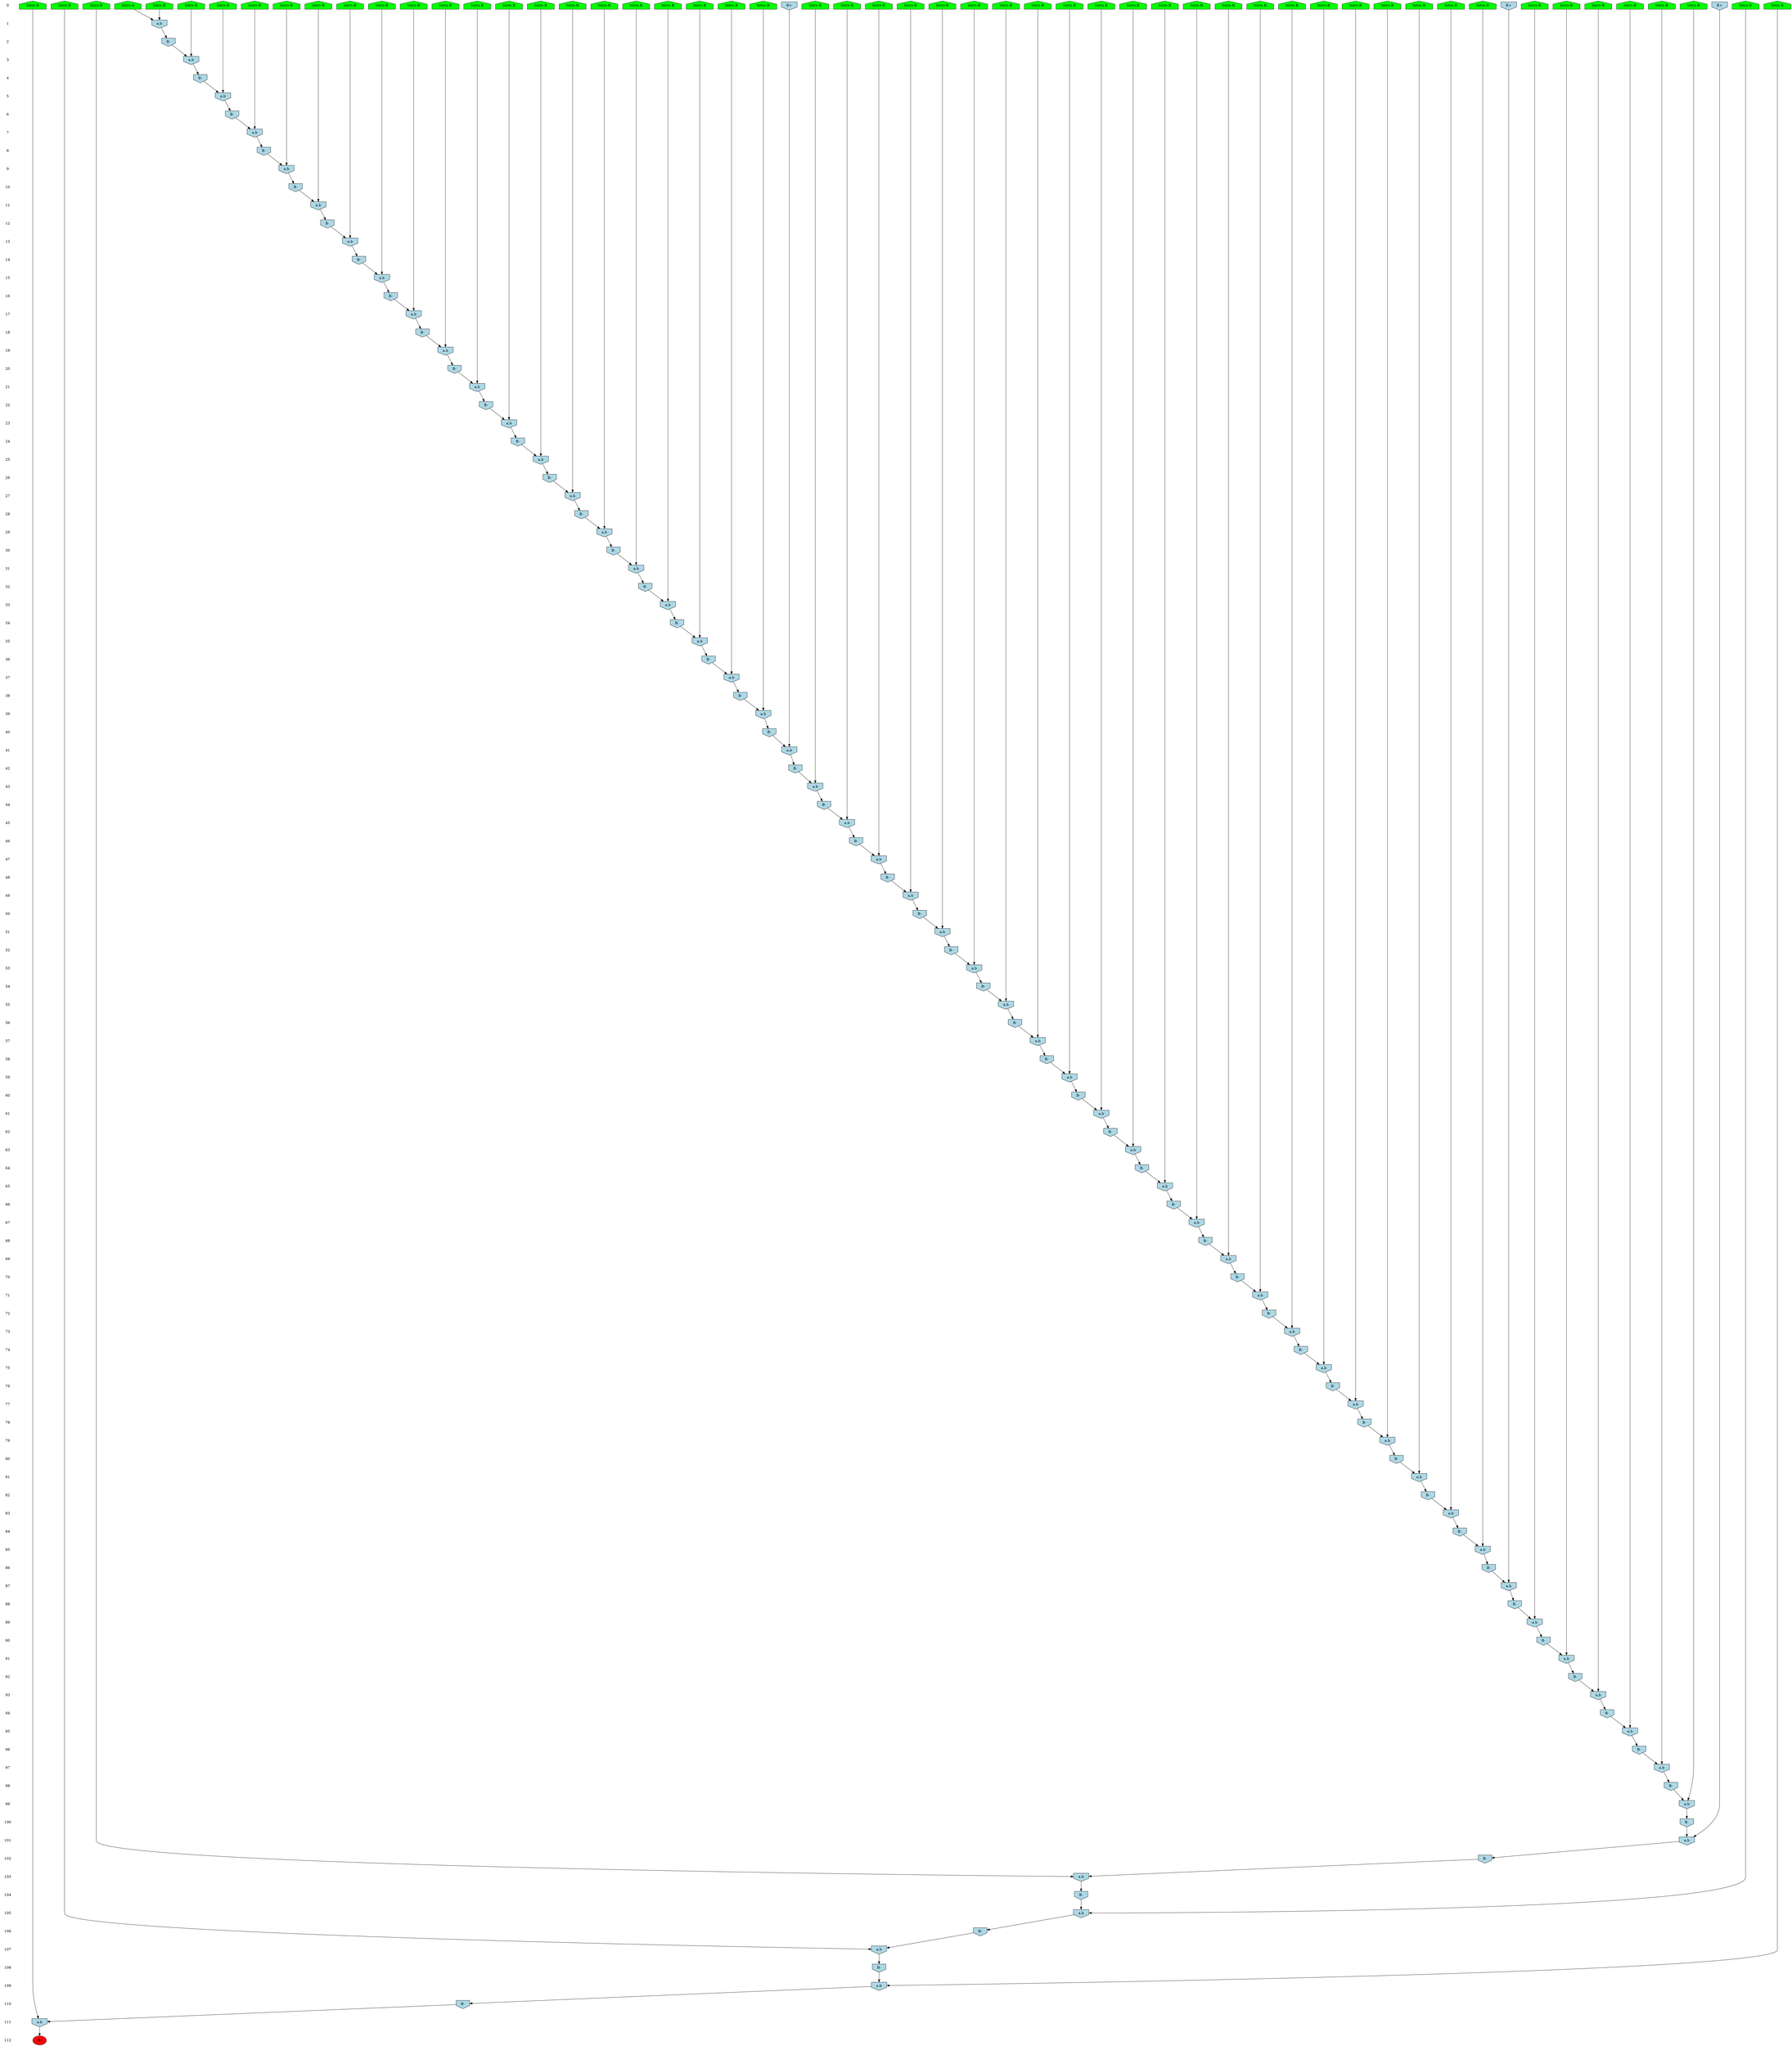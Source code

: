 /* Compression of 1 causal flows obtained in average at 4.904326E+01 t.u */
/* Compressed causal flows were: [56] */
digraph G{
 ranksep=.5 ; 
{ rank = same ; "0" [shape=plaintext] ; node_1 [label ="Intro B", shape=house, style=filled, fillcolor=green] ;
node_2 [label ="Intro B", shape=house, style=filled, fillcolor=green] ;
node_3 [label ="Intro B", shape=house, style=filled, fillcolor=green] ;
node_4 [label ="Intro B", shape=house, style=filled, fillcolor=green] ;
node_5 [label ="Intro B", shape=house, style=filled, fillcolor=green] ;
node_6 [label ="Intro B", shape=house, style=filled, fillcolor=green] ;
node_7 [label ="Intro B", shape=house, style=filled, fillcolor=green] ;
node_8 [label ="Intro B", shape=house, style=filled, fillcolor=green] ;
node_9 [label ="Intro B", shape=house, style=filled, fillcolor=green] ;
node_10 [label ="Intro B", shape=house, style=filled, fillcolor=green] ;
node_11 [label ="Intro B", shape=house, style=filled, fillcolor=green] ;
node_12 [label ="Intro B", shape=house, style=filled, fillcolor=green] ;
node_13 [label ="Intro B", shape=house, style=filled, fillcolor=green] ;
node_14 [label ="Intro B", shape=house, style=filled, fillcolor=green] ;
node_15 [label ="Intro B", shape=house, style=filled, fillcolor=green] ;
node_16 [label ="Intro B", shape=house, style=filled, fillcolor=green] ;
node_17 [label ="Intro B", shape=house, style=filled, fillcolor=green] ;
node_18 [label ="Intro B", shape=house, style=filled, fillcolor=green] ;
node_19 [label ="Intro B", shape=house, style=filled, fillcolor=green] ;
node_20 [label ="Intro B", shape=house, style=filled, fillcolor=green] ;
node_21 [label ="Intro B", shape=house, style=filled, fillcolor=green] ;
node_22 [label ="Intro B", shape=house, style=filled, fillcolor=green] ;
node_23 [label ="Intro B", shape=house, style=filled, fillcolor=green] ;
node_24 [label ="Intro B", shape=house, style=filled, fillcolor=green] ;
node_25 [label ="Intro B", shape=house, style=filled, fillcolor=green] ;
node_26 [label ="Intro B", shape=house, style=filled, fillcolor=green] ;
node_27 [label ="Intro B", shape=house, style=filled, fillcolor=green] ;
node_28 [label ="Intro B", shape=house, style=filled, fillcolor=green] ;
node_29 [label ="Intro B", shape=house, style=filled, fillcolor=green] ;
node_30 [label ="Intro B", shape=house, style=filled, fillcolor=green] ;
node_31 [label ="Intro B", shape=house, style=filled, fillcolor=green] ;
node_32 [label ="Intro B", shape=house, style=filled, fillcolor=green] ;
node_33 [label ="Intro B", shape=house, style=filled, fillcolor=green] ;
node_34 [label ="Intro B", shape=house, style=filled, fillcolor=green] ;
node_35 [label ="Intro B", shape=house, style=filled, fillcolor=green] ;
node_36 [label ="Intro B", shape=house, style=filled, fillcolor=green] ;
node_37 [label ="Intro B", shape=house, style=filled, fillcolor=green] ;
node_38 [label ="Intro B", shape=house, style=filled, fillcolor=green] ;
node_39 [label ="Intro B", shape=house, style=filled, fillcolor=green] ;
node_40 [label ="Intro B", shape=house, style=filled, fillcolor=green] ;
node_41 [label ="Intro B", shape=house, style=filled, fillcolor=green] ;
node_42 [label ="Intro B", shape=house, style=filled, fillcolor=green] ;
node_43 [label ="Intro B", shape=house, style=filled, fillcolor=green] ;
node_44 [label ="Intro B", shape=house, style=filled, fillcolor=green] ;
node_45 [label ="Intro B", shape=house, style=filled, fillcolor=green] ;
node_46 [label ="Intro B", shape=house, style=filled, fillcolor=green] ;
node_47 [label ="Intro B", shape=house, style=filled, fillcolor=green] ;
node_48 [label ="Intro B", shape=house, style=filled, fillcolor=green] ;
node_49 [label ="Intro B", shape=house, style=filled, fillcolor=green] ;
node_50 [label ="Intro B", shape=house, style=filled, fillcolor=green] ;
node_51 [label ="Intro B", shape=house, style=filled, fillcolor=green] ;
node_52 [label ="Intro B", shape=house, style=filled, fillcolor=green] ;
node_53 [label ="Intro B", shape=house, style=filled, fillcolor=green] ;
node_54 [label ="Intro A", shape=house, style=filled, fillcolor=green] ;
node_60 [label="B+", shape=invhouse, style=filled, fillcolor = lightblue] ;
node_69 [label="B+", shape=invhouse, style=filled, fillcolor = lightblue] ;
node_122 [label="B+", shape=invhouse, style=filled, fillcolor = lightblue] ;
}
{ rank = same ; "1" [shape=plaintext] ; node_55 [label="a.b", shape=invhouse, style=filled, fillcolor = lightblue] ;
}
{ rank = same ; "2" [shape=plaintext] ; node_56 [label="B-", shape=invhouse, style=filled, fillcolor = lightblue] ;
}
{ rank = same ; "3" [shape=plaintext] ; node_57 [label="a.b", shape=invhouse, style=filled, fillcolor = lightblue] ;
}
{ rank = same ; "4" [shape=plaintext] ; node_58 [label="B-", shape=invhouse, style=filled, fillcolor = lightblue] ;
}
{ rank = same ; "5" [shape=plaintext] ; node_59 [label="a.b", shape=invhouse, style=filled, fillcolor = lightblue] ;
}
{ rank = same ; "6" [shape=plaintext] ; node_61 [label="B-", shape=invhouse, style=filled, fillcolor = lightblue] ;
}
{ rank = same ; "7" [shape=plaintext] ; node_62 [label="a.b", shape=invhouse, style=filled, fillcolor = lightblue] ;
}
{ rank = same ; "8" [shape=plaintext] ; node_63 [label="B-", shape=invhouse, style=filled, fillcolor = lightblue] ;
}
{ rank = same ; "9" [shape=plaintext] ; node_64 [label="a.b", shape=invhouse, style=filled, fillcolor = lightblue] ;
}
{ rank = same ; "10" [shape=plaintext] ; node_65 [label="B-", shape=invhouse, style=filled, fillcolor = lightblue] ;
}
{ rank = same ; "11" [shape=plaintext] ; node_66 [label="a.b", shape=invhouse, style=filled, fillcolor = lightblue] ;
}
{ rank = same ; "12" [shape=plaintext] ; node_67 [label="B-", shape=invhouse, style=filled, fillcolor = lightblue] ;
}
{ rank = same ; "13" [shape=plaintext] ; node_68 [label="a.b", shape=invhouse, style=filled, fillcolor = lightblue] ;
}
{ rank = same ; "14" [shape=plaintext] ; node_70 [label="B-", shape=invhouse, style=filled, fillcolor = lightblue] ;
}
{ rank = same ; "15" [shape=plaintext] ; node_71 [label="a.b", shape=invhouse, style=filled, fillcolor = lightblue] ;
}
{ rank = same ; "16" [shape=plaintext] ; node_72 [label="B-", shape=invhouse, style=filled, fillcolor = lightblue] ;
}
{ rank = same ; "17" [shape=plaintext] ; node_73 [label="a.b", shape=invhouse, style=filled, fillcolor = lightblue] ;
}
{ rank = same ; "18" [shape=plaintext] ; node_74 [label="B-", shape=invhouse, style=filled, fillcolor = lightblue] ;
}
{ rank = same ; "19" [shape=plaintext] ; node_75 [label="a.b", shape=invhouse, style=filled, fillcolor = lightblue] ;
}
{ rank = same ; "20" [shape=plaintext] ; node_76 [label="B-", shape=invhouse, style=filled, fillcolor = lightblue] ;
}
{ rank = same ; "21" [shape=plaintext] ; node_77 [label="a.b", shape=invhouse, style=filled, fillcolor = lightblue] ;
}
{ rank = same ; "22" [shape=plaintext] ; node_78 [label="B-", shape=invhouse, style=filled, fillcolor = lightblue] ;
}
{ rank = same ; "23" [shape=plaintext] ; node_79 [label="a.b", shape=invhouse, style=filled, fillcolor = lightblue] ;
}
{ rank = same ; "24" [shape=plaintext] ; node_80 [label="B-", shape=invhouse, style=filled, fillcolor = lightblue] ;
}
{ rank = same ; "25" [shape=plaintext] ; node_81 [label="a.b", shape=invhouse, style=filled, fillcolor = lightblue] ;
}
{ rank = same ; "26" [shape=plaintext] ; node_82 [label="B-", shape=invhouse, style=filled, fillcolor = lightblue] ;
}
{ rank = same ; "27" [shape=plaintext] ; node_83 [label="a.b", shape=invhouse, style=filled, fillcolor = lightblue] ;
}
{ rank = same ; "28" [shape=plaintext] ; node_84 [label="B-", shape=invhouse, style=filled, fillcolor = lightblue] ;
}
{ rank = same ; "29" [shape=plaintext] ; node_85 [label="a.b", shape=invhouse, style=filled, fillcolor = lightblue] ;
}
{ rank = same ; "30" [shape=plaintext] ; node_86 [label="B-", shape=invhouse, style=filled, fillcolor = lightblue] ;
}
{ rank = same ; "31" [shape=plaintext] ; node_87 [label="a.b", shape=invhouse, style=filled, fillcolor = lightblue] ;
}
{ rank = same ; "32" [shape=plaintext] ; node_88 [label="B-", shape=invhouse, style=filled, fillcolor = lightblue] ;
}
{ rank = same ; "33" [shape=plaintext] ; node_89 [label="a.b", shape=invhouse, style=filled, fillcolor = lightblue] ;
}
{ rank = same ; "34" [shape=plaintext] ; node_90 [label="B-", shape=invhouse, style=filled, fillcolor = lightblue] ;
}
{ rank = same ; "35" [shape=plaintext] ; node_91 [label="a.b", shape=invhouse, style=filled, fillcolor = lightblue] ;
}
{ rank = same ; "36" [shape=plaintext] ; node_92 [label="B-", shape=invhouse, style=filled, fillcolor = lightblue] ;
}
{ rank = same ; "37" [shape=plaintext] ; node_93 [label="a.b", shape=invhouse, style=filled, fillcolor = lightblue] ;
}
{ rank = same ; "38" [shape=plaintext] ; node_94 [label="B-", shape=invhouse, style=filled, fillcolor = lightblue] ;
}
{ rank = same ; "39" [shape=plaintext] ; node_95 [label="a.b", shape=invhouse, style=filled, fillcolor = lightblue] ;
}
{ rank = same ; "40" [shape=plaintext] ; node_96 [label="B-", shape=invhouse, style=filled, fillcolor = lightblue] ;
}
{ rank = same ; "41" [shape=plaintext] ; node_97 [label="a.b", shape=invhouse, style=filled, fillcolor = lightblue] ;
}
{ rank = same ; "42" [shape=plaintext] ; node_98 [label="B-", shape=invhouse, style=filled, fillcolor = lightblue] ;
}
{ rank = same ; "43" [shape=plaintext] ; node_99 [label="a.b", shape=invhouse, style=filled, fillcolor = lightblue] ;
}
{ rank = same ; "44" [shape=plaintext] ; node_100 [label="B-", shape=invhouse, style=filled, fillcolor = lightblue] ;
}
{ rank = same ; "45" [shape=plaintext] ; node_101 [label="a.b", shape=invhouse, style=filled, fillcolor = lightblue] ;
}
{ rank = same ; "46" [shape=plaintext] ; node_102 [label="B-", shape=invhouse, style=filled, fillcolor = lightblue] ;
}
{ rank = same ; "47" [shape=plaintext] ; node_103 [label="a.b", shape=invhouse, style=filled, fillcolor = lightblue] ;
}
{ rank = same ; "48" [shape=plaintext] ; node_104 [label="B-", shape=invhouse, style=filled, fillcolor = lightblue] ;
}
{ rank = same ; "49" [shape=plaintext] ; node_105 [label="a.b", shape=invhouse, style=filled, fillcolor = lightblue] ;
}
{ rank = same ; "50" [shape=plaintext] ; node_106 [label="B-", shape=invhouse, style=filled, fillcolor = lightblue] ;
}
{ rank = same ; "51" [shape=plaintext] ; node_107 [label="a.b", shape=invhouse, style=filled, fillcolor = lightblue] ;
}
{ rank = same ; "52" [shape=plaintext] ; node_108 [label="B-", shape=invhouse, style=filled, fillcolor = lightblue] ;
}
{ rank = same ; "53" [shape=plaintext] ; node_109 [label="a.b", shape=invhouse, style=filled, fillcolor = lightblue] ;
}
{ rank = same ; "54" [shape=plaintext] ; node_110 [label="B-", shape=invhouse, style=filled, fillcolor = lightblue] ;
}
{ rank = same ; "55" [shape=plaintext] ; node_111 [label="a.b", shape=invhouse, style=filled, fillcolor = lightblue] ;
}
{ rank = same ; "56" [shape=plaintext] ; node_112 [label="B-", shape=invhouse, style=filled, fillcolor = lightblue] ;
}
{ rank = same ; "57" [shape=plaintext] ; node_113 [label="a.b", shape=invhouse, style=filled, fillcolor = lightblue] ;
}
{ rank = same ; "58" [shape=plaintext] ; node_114 [label="B-", shape=invhouse, style=filled, fillcolor = lightblue] ;
}
{ rank = same ; "59" [shape=plaintext] ; node_115 [label="a.b", shape=invhouse, style=filled, fillcolor = lightblue] ;
}
{ rank = same ; "60" [shape=plaintext] ; node_116 [label="B-", shape=invhouse, style=filled, fillcolor = lightblue] ;
}
{ rank = same ; "61" [shape=plaintext] ; node_117 [label="a.b", shape=invhouse, style=filled, fillcolor = lightblue] ;
}
{ rank = same ; "62" [shape=plaintext] ; node_118 [label="B-", shape=invhouse, style=filled, fillcolor = lightblue] ;
}
{ rank = same ; "63" [shape=plaintext] ; node_119 [label="a.b", shape=invhouse, style=filled, fillcolor = lightblue] ;
}
{ rank = same ; "64" [shape=plaintext] ; node_120 [label="B-", shape=invhouse, style=filled, fillcolor = lightblue] ;
}
{ rank = same ; "65" [shape=plaintext] ; node_121 [label="a.b", shape=invhouse, style=filled, fillcolor = lightblue] ;
}
{ rank = same ; "66" [shape=plaintext] ; node_123 [label="B-", shape=invhouse, style=filled, fillcolor = lightblue] ;
}
{ rank = same ; "67" [shape=plaintext] ; node_124 [label="a.b", shape=invhouse, style=filled, fillcolor = lightblue] ;
}
{ rank = same ; "68" [shape=plaintext] ; node_125 [label="B-", shape=invhouse, style=filled, fillcolor = lightblue] ;
}
{ rank = same ; "69" [shape=plaintext] ; node_126 [label="a.b", shape=invhouse, style=filled, fillcolor = lightblue] ;
}
{ rank = same ; "70" [shape=plaintext] ; node_127 [label="B-", shape=invhouse, style=filled, fillcolor = lightblue] ;
}
{ rank = same ; "71" [shape=plaintext] ; node_128 [label="a.b", shape=invhouse, style=filled, fillcolor = lightblue] ;
}
{ rank = same ; "72" [shape=plaintext] ; node_129 [label="B-", shape=invhouse, style=filled, fillcolor = lightblue] ;
}
{ rank = same ; "73" [shape=plaintext] ; node_130 [label="a.b", shape=invhouse, style=filled, fillcolor = lightblue] ;
}
{ rank = same ; "74" [shape=plaintext] ; node_131 [label="B-", shape=invhouse, style=filled, fillcolor = lightblue] ;
}
{ rank = same ; "75" [shape=plaintext] ; node_132 [label="a.b", shape=invhouse, style=filled, fillcolor = lightblue] ;
}
{ rank = same ; "76" [shape=plaintext] ; node_133 [label="B-", shape=invhouse, style=filled, fillcolor = lightblue] ;
}
{ rank = same ; "77" [shape=plaintext] ; node_134 [label="a.b", shape=invhouse, style=filled, fillcolor = lightblue] ;
}
{ rank = same ; "78" [shape=plaintext] ; node_135 [label="B-", shape=invhouse, style=filled, fillcolor = lightblue] ;
}
{ rank = same ; "79" [shape=plaintext] ; node_136 [label="a.b", shape=invhouse, style=filled, fillcolor = lightblue] ;
}
{ rank = same ; "80" [shape=plaintext] ; node_137 [label="B-", shape=invhouse, style=filled, fillcolor = lightblue] ;
}
{ rank = same ; "81" [shape=plaintext] ; node_138 [label="a.b", shape=invhouse, style=filled, fillcolor = lightblue] ;
}
{ rank = same ; "82" [shape=plaintext] ; node_139 [label="B-", shape=invhouse, style=filled, fillcolor = lightblue] ;
}
{ rank = same ; "83" [shape=plaintext] ; node_140 [label="a.b", shape=invhouse, style=filled, fillcolor = lightblue] ;
}
{ rank = same ; "84" [shape=plaintext] ; node_141 [label="B-", shape=invhouse, style=filled, fillcolor = lightblue] ;
}
{ rank = same ; "85" [shape=plaintext] ; node_142 [label="a.b", shape=invhouse, style=filled, fillcolor = lightblue] ;
}
{ rank = same ; "86" [shape=plaintext] ; node_143 [label="B-", shape=invhouse, style=filled, fillcolor = lightblue] ;
}
{ rank = same ; "87" [shape=plaintext] ; node_144 [label="a.b", shape=invhouse, style=filled, fillcolor = lightblue] ;
}
{ rank = same ; "88" [shape=plaintext] ; node_145 [label="B-", shape=invhouse, style=filled, fillcolor = lightblue] ;
}
{ rank = same ; "89" [shape=plaintext] ; node_146 [label="a.b", shape=invhouse, style=filled, fillcolor = lightblue] ;
}
{ rank = same ; "90" [shape=plaintext] ; node_147 [label="B-", shape=invhouse, style=filled, fillcolor = lightblue] ;
}
{ rank = same ; "91" [shape=plaintext] ; node_148 [label="a.b", shape=invhouse, style=filled, fillcolor = lightblue] ;
}
{ rank = same ; "92" [shape=plaintext] ; node_149 [label="B-", shape=invhouse, style=filled, fillcolor = lightblue] ;
}
{ rank = same ; "93" [shape=plaintext] ; node_150 [label="a.b", shape=invhouse, style=filled, fillcolor = lightblue] ;
}
{ rank = same ; "94" [shape=plaintext] ; node_151 [label="B-", shape=invhouse, style=filled, fillcolor = lightblue] ;
}
{ rank = same ; "95" [shape=plaintext] ; node_152 [label="a.b", shape=invhouse, style=filled, fillcolor = lightblue] ;
}
{ rank = same ; "96" [shape=plaintext] ; node_153 [label="B-", shape=invhouse, style=filled, fillcolor = lightblue] ;
}
{ rank = same ; "97" [shape=plaintext] ; node_154 [label="a.b", shape=invhouse, style=filled, fillcolor = lightblue] ;
}
{ rank = same ; "98" [shape=plaintext] ; node_155 [label="B-", shape=invhouse, style=filled, fillcolor = lightblue] ;
}
{ rank = same ; "99" [shape=plaintext] ; node_156 [label="a.b", shape=invhouse, style=filled, fillcolor = lightblue] ;
}
{ rank = same ; "100" [shape=plaintext] ; node_157 [label="B-", shape=invhouse, style=filled, fillcolor = lightblue] ;
}
{ rank = same ; "101" [shape=plaintext] ; node_158 [label="a.b", shape=invhouse, style=filled, fillcolor = lightblue] ;
}
{ rank = same ; "102" [shape=plaintext] ; node_159 [label="B-", shape=invhouse, style=filled, fillcolor = lightblue] ;
}
{ rank = same ; "103" [shape=plaintext] ; node_160 [label="a.b", shape=invhouse, style=filled, fillcolor = lightblue] ;
}
{ rank = same ; "104" [shape=plaintext] ; node_161 [label="B-", shape=invhouse, style=filled, fillcolor = lightblue] ;
}
{ rank = same ; "105" [shape=plaintext] ; node_162 [label="a.b", shape=invhouse, style=filled, fillcolor = lightblue] ;
}
{ rank = same ; "106" [shape=plaintext] ; node_163 [label="B-", shape=invhouse, style=filled, fillcolor = lightblue] ;
}
{ rank = same ; "107" [shape=plaintext] ; node_164 [label="a.b", shape=invhouse, style=filled, fillcolor = lightblue] ;
}
{ rank = same ; "108" [shape=plaintext] ; node_165 [label="B-", shape=invhouse, style=filled, fillcolor = lightblue] ;
}
{ rank = same ; "109" [shape=plaintext] ; node_166 [label="a.b", shape=invhouse, style=filled, fillcolor = lightblue] ;
}
{ rank = same ; "110" [shape=plaintext] ; node_167 [label="B-", shape=invhouse, style=filled, fillcolor = lightblue] ;
}
{ rank = same ; "111" [shape=plaintext] ; node_168 [label="a.b", shape=invhouse, style=filled, fillcolor = lightblue] ;
}
{ rank = same ; "112" [shape=plaintext] ; node_169 [label ="B-", style=filled, fillcolor=red] ;
}
"0" -> "1" [style="invis"]; 
"1" -> "2" [style="invis"]; 
"2" -> "3" [style="invis"]; 
"3" -> "4" [style="invis"]; 
"4" -> "5" [style="invis"]; 
"5" -> "6" [style="invis"]; 
"6" -> "7" [style="invis"]; 
"7" -> "8" [style="invis"]; 
"8" -> "9" [style="invis"]; 
"9" -> "10" [style="invis"]; 
"10" -> "11" [style="invis"]; 
"11" -> "12" [style="invis"]; 
"12" -> "13" [style="invis"]; 
"13" -> "14" [style="invis"]; 
"14" -> "15" [style="invis"]; 
"15" -> "16" [style="invis"]; 
"16" -> "17" [style="invis"]; 
"17" -> "18" [style="invis"]; 
"18" -> "19" [style="invis"]; 
"19" -> "20" [style="invis"]; 
"20" -> "21" [style="invis"]; 
"21" -> "22" [style="invis"]; 
"22" -> "23" [style="invis"]; 
"23" -> "24" [style="invis"]; 
"24" -> "25" [style="invis"]; 
"25" -> "26" [style="invis"]; 
"26" -> "27" [style="invis"]; 
"27" -> "28" [style="invis"]; 
"28" -> "29" [style="invis"]; 
"29" -> "30" [style="invis"]; 
"30" -> "31" [style="invis"]; 
"31" -> "32" [style="invis"]; 
"32" -> "33" [style="invis"]; 
"33" -> "34" [style="invis"]; 
"34" -> "35" [style="invis"]; 
"35" -> "36" [style="invis"]; 
"36" -> "37" [style="invis"]; 
"37" -> "38" [style="invis"]; 
"38" -> "39" [style="invis"]; 
"39" -> "40" [style="invis"]; 
"40" -> "41" [style="invis"]; 
"41" -> "42" [style="invis"]; 
"42" -> "43" [style="invis"]; 
"43" -> "44" [style="invis"]; 
"44" -> "45" [style="invis"]; 
"45" -> "46" [style="invis"]; 
"46" -> "47" [style="invis"]; 
"47" -> "48" [style="invis"]; 
"48" -> "49" [style="invis"]; 
"49" -> "50" [style="invis"]; 
"50" -> "51" [style="invis"]; 
"51" -> "52" [style="invis"]; 
"52" -> "53" [style="invis"]; 
"53" -> "54" [style="invis"]; 
"54" -> "55" [style="invis"]; 
"55" -> "56" [style="invis"]; 
"56" -> "57" [style="invis"]; 
"57" -> "58" [style="invis"]; 
"58" -> "59" [style="invis"]; 
"59" -> "60" [style="invis"]; 
"60" -> "61" [style="invis"]; 
"61" -> "62" [style="invis"]; 
"62" -> "63" [style="invis"]; 
"63" -> "64" [style="invis"]; 
"64" -> "65" [style="invis"]; 
"65" -> "66" [style="invis"]; 
"66" -> "67" [style="invis"]; 
"67" -> "68" [style="invis"]; 
"68" -> "69" [style="invis"]; 
"69" -> "70" [style="invis"]; 
"70" -> "71" [style="invis"]; 
"71" -> "72" [style="invis"]; 
"72" -> "73" [style="invis"]; 
"73" -> "74" [style="invis"]; 
"74" -> "75" [style="invis"]; 
"75" -> "76" [style="invis"]; 
"76" -> "77" [style="invis"]; 
"77" -> "78" [style="invis"]; 
"78" -> "79" [style="invis"]; 
"79" -> "80" [style="invis"]; 
"80" -> "81" [style="invis"]; 
"81" -> "82" [style="invis"]; 
"82" -> "83" [style="invis"]; 
"83" -> "84" [style="invis"]; 
"84" -> "85" [style="invis"]; 
"85" -> "86" [style="invis"]; 
"86" -> "87" [style="invis"]; 
"87" -> "88" [style="invis"]; 
"88" -> "89" [style="invis"]; 
"89" -> "90" [style="invis"]; 
"90" -> "91" [style="invis"]; 
"91" -> "92" [style="invis"]; 
"92" -> "93" [style="invis"]; 
"93" -> "94" [style="invis"]; 
"94" -> "95" [style="invis"]; 
"95" -> "96" [style="invis"]; 
"96" -> "97" [style="invis"]; 
"97" -> "98" [style="invis"]; 
"98" -> "99" [style="invis"]; 
"99" -> "100" [style="invis"]; 
"100" -> "101" [style="invis"]; 
"101" -> "102" [style="invis"]; 
"102" -> "103" [style="invis"]; 
"103" -> "104" [style="invis"]; 
"104" -> "105" [style="invis"]; 
"105" -> "106" [style="invis"]; 
"106" -> "107" [style="invis"]; 
"107" -> "108" [style="invis"]; 
"108" -> "109" [style="invis"]; 
"109" -> "110" [style="invis"]; 
"110" -> "111" [style="invis"]; 
"111" -> "112" [style="invis"]; 
node_6 -> node_55
node_54 -> node_55
node_55 -> node_56
node_20 -> node_57
node_56 -> node_57
node_57 -> node_58
node_16 -> node_59
node_58 -> node_59
node_59 -> node_61
node_48 -> node_62
node_61 -> node_62
node_62 -> node_63
node_11 -> node_64
node_63 -> node_64
node_64 -> node_65
node_34 -> node_66
node_65 -> node_66
node_66 -> node_67
node_38 -> node_68
node_67 -> node_68
node_68 -> node_70
node_45 -> node_71
node_70 -> node_71
node_71 -> node_72
node_22 -> node_73
node_72 -> node_73
node_73 -> node_74
node_9 -> node_75
node_74 -> node_75
node_75 -> node_76
node_50 -> node_77
node_76 -> node_77
node_77 -> node_78
node_17 -> node_79
node_78 -> node_79
node_79 -> node_80
node_47 -> node_81
node_80 -> node_81
node_81 -> node_82
node_27 -> node_83
node_82 -> node_83
node_83 -> node_84
node_23 -> node_85
node_84 -> node_85
node_85 -> node_86
node_4 -> node_87
node_86 -> node_87
node_87 -> node_88
node_31 -> node_89
node_88 -> node_89
node_89 -> node_90
node_15 -> node_91
node_90 -> node_91
node_91 -> node_92
node_14 -> node_93
node_92 -> node_93
node_93 -> node_94
node_21 -> node_95
node_94 -> node_95
node_95 -> node_96
node_69 -> node_97
node_96 -> node_97
node_97 -> node_98
node_42 -> node_99
node_98 -> node_99
node_99 -> node_100
node_33 -> node_101
node_100 -> node_101
node_101 -> node_102
node_26 -> node_103
node_102 -> node_103
node_103 -> node_104
node_32 -> node_105
node_104 -> node_105
node_105 -> node_106
node_51 -> node_107
node_106 -> node_107
node_107 -> node_108
node_13 -> node_109
node_108 -> node_109
node_109 -> node_110
node_24 -> node_111
node_110 -> node_111
node_111 -> node_112
node_3 -> node_113
node_112 -> node_113
node_113 -> node_114
node_44 -> node_115
node_114 -> node_115
node_115 -> node_116
node_10 -> node_117
node_116 -> node_117
node_117 -> node_118
node_37 -> node_119
node_118 -> node_119
node_119 -> node_120
node_2 -> node_121
node_120 -> node_121
node_121 -> node_123
node_41 -> node_124
node_123 -> node_124
node_124 -> node_125
node_19 -> node_126
node_125 -> node_126
node_126 -> node_127
node_28 -> node_128
node_127 -> node_128
node_128 -> node_129
node_43 -> node_130
node_129 -> node_130
node_130 -> node_131
node_25 -> node_132
node_131 -> node_132
node_132 -> node_133
node_46 -> node_134
node_133 -> node_134
node_134 -> node_135
node_52 -> node_136
node_135 -> node_136
node_136 -> node_137
node_53 -> node_138
node_137 -> node_138
node_138 -> node_139
node_40 -> node_140
node_139 -> node_140
node_140 -> node_141
node_7 -> node_142
node_141 -> node_142
node_142 -> node_143
node_122 -> node_144
node_143 -> node_144
node_144 -> node_145
node_5 -> node_146
node_145 -> node_146
node_146 -> node_147
node_49 -> node_148
node_147 -> node_148
node_148 -> node_149
node_35 -> node_150
node_149 -> node_150
node_150 -> node_151
node_18 -> node_152
node_151 -> node_152
node_152 -> node_153
node_39 -> node_154
node_153 -> node_154
node_154 -> node_155
node_12 -> node_156
node_155 -> node_156
node_156 -> node_157
node_60 -> node_158
node_157 -> node_158
node_158 -> node_159
node_1 -> node_160
node_159 -> node_160
node_160 -> node_161
node_30 -> node_162
node_161 -> node_162
node_162 -> node_163
node_36 -> node_164
node_163 -> node_164
node_164 -> node_165
node_8 -> node_166
node_165 -> node_166
node_166 -> node_167
node_29 -> node_168
node_167 -> node_168
node_168 -> node_169
}
/*
 Dot generation time: 0.004302
*/